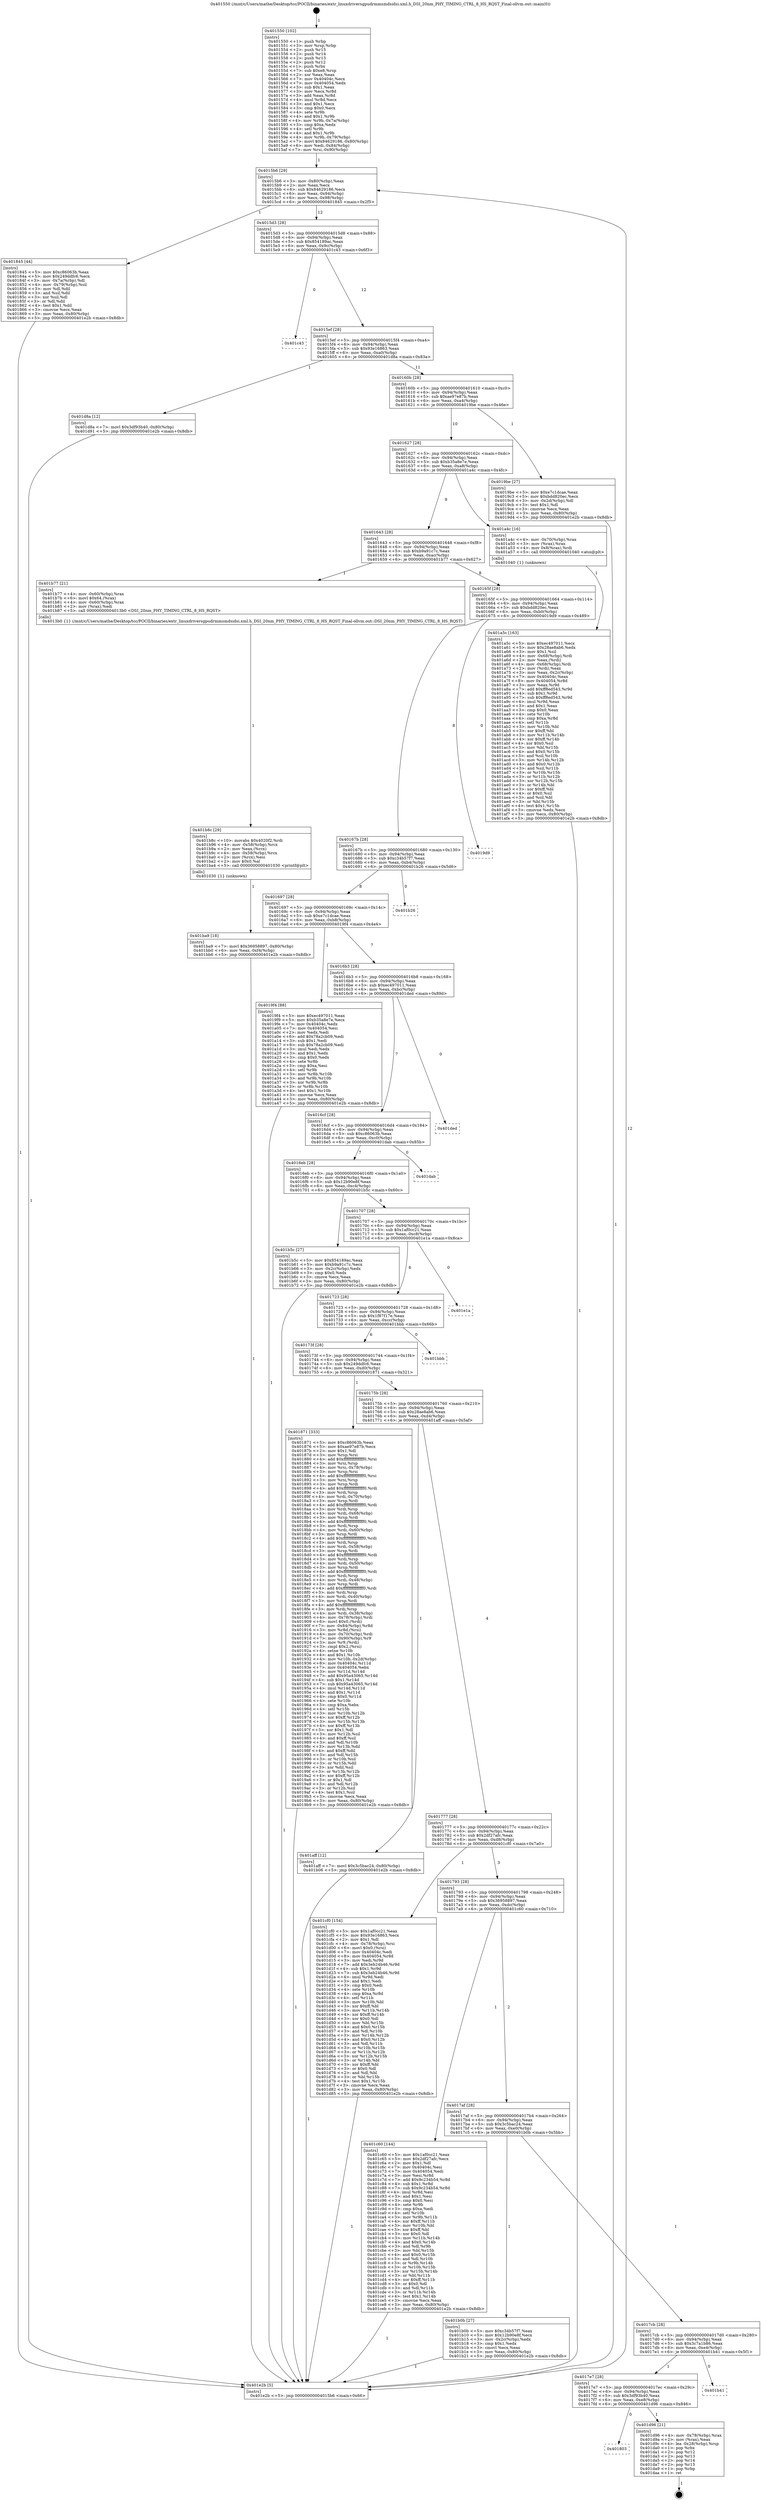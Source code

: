 digraph "0x401550" {
  label = "0x401550 (/mnt/c/Users/mathe/Desktop/tcc/POCII/binaries/extr_linuxdriversgpudrmmsmdsidsi.xml.h_DSI_20nm_PHY_TIMING_CTRL_8_HS_RQST_Final-ollvm.out::main(0))"
  labelloc = "t"
  node[shape=record]

  Entry [label="",width=0.3,height=0.3,shape=circle,fillcolor=black,style=filled]
  "0x4015b6" [label="{
     0x4015b6 [29]\l
     | [instrs]\l
     &nbsp;&nbsp;0x4015b6 \<+3\>: mov -0x80(%rbp),%eax\l
     &nbsp;&nbsp;0x4015b9 \<+2\>: mov %eax,%ecx\l
     &nbsp;&nbsp;0x4015bb \<+6\>: sub $0x84629186,%ecx\l
     &nbsp;&nbsp;0x4015c1 \<+6\>: mov %eax,-0x94(%rbp)\l
     &nbsp;&nbsp;0x4015c7 \<+6\>: mov %ecx,-0x98(%rbp)\l
     &nbsp;&nbsp;0x4015cd \<+6\>: je 0000000000401845 \<main+0x2f5\>\l
  }"]
  "0x401845" [label="{
     0x401845 [44]\l
     | [instrs]\l
     &nbsp;&nbsp;0x401845 \<+5\>: mov $0xc86063b,%eax\l
     &nbsp;&nbsp;0x40184a \<+5\>: mov $0x249ddfc6,%ecx\l
     &nbsp;&nbsp;0x40184f \<+3\>: mov -0x7a(%rbp),%dl\l
     &nbsp;&nbsp;0x401852 \<+4\>: mov -0x79(%rbp),%sil\l
     &nbsp;&nbsp;0x401856 \<+3\>: mov %dl,%dil\l
     &nbsp;&nbsp;0x401859 \<+3\>: and %sil,%dil\l
     &nbsp;&nbsp;0x40185c \<+3\>: xor %sil,%dl\l
     &nbsp;&nbsp;0x40185f \<+3\>: or %dl,%dil\l
     &nbsp;&nbsp;0x401862 \<+4\>: test $0x1,%dil\l
     &nbsp;&nbsp;0x401866 \<+3\>: cmovne %ecx,%eax\l
     &nbsp;&nbsp;0x401869 \<+3\>: mov %eax,-0x80(%rbp)\l
     &nbsp;&nbsp;0x40186c \<+5\>: jmp 0000000000401e2b \<main+0x8db\>\l
  }"]
  "0x4015d3" [label="{
     0x4015d3 [28]\l
     | [instrs]\l
     &nbsp;&nbsp;0x4015d3 \<+5\>: jmp 00000000004015d8 \<main+0x88\>\l
     &nbsp;&nbsp;0x4015d8 \<+6\>: mov -0x94(%rbp),%eax\l
     &nbsp;&nbsp;0x4015de \<+5\>: sub $0x854189ac,%eax\l
     &nbsp;&nbsp;0x4015e3 \<+6\>: mov %eax,-0x9c(%rbp)\l
     &nbsp;&nbsp;0x4015e9 \<+6\>: je 0000000000401c43 \<main+0x6f3\>\l
  }"]
  "0x401e2b" [label="{
     0x401e2b [5]\l
     | [instrs]\l
     &nbsp;&nbsp;0x401e2b \<+5\>: jmp 00000000004015b6 \<main+0x66\>\l
  }"]
  "0x401550" [label="{
     0x401550 [102]\l
     | [instrs]\l
     &nbsp;&nbsp;0x401550 \<+1\>: push %rbp\l
     &nbsp;&nbsp;0x401551 \<+3\>: mov %rsp,%rbp\l
     &nbsp;&nbsp;0x401554 \<+2\>: push %r15\l
     &nbsp;&nbsp;0x401556 \<+2\>: push %r14\l
     &nbsp;&nbsp;0x401558 \<+2\>: push %r13\l
     &nbsp;&nbsp;0x40155a \<+2\>: push %r12\l
     &nbsp;&nbsp;0x40155c \<+1\>: push %rbx\l
     &nbsp;&nbsp;0x40155d \<+7\>: sub $0xe8,%rsp\l
     &nbsp;&nbsp;0x401564 \<+2\>: xor %eax,%eax\l
     &nbsp;&nbsp;0x401566 \<+7\>: mov 0x40404c,%ecx\l
     &nbsp;&nbsp;0x40156d \<+7\>: mov 0x404054,%edx\l
     &nbsp;&nbsp;0x401574 \<+3\>: sub $0x1,%eax\l
     &nbsp;&nbsp;0x401577 \<+3\>: mov %ecx,%r8d\l
     &nbsp;&nbsp;0x40157a \<+3\>: add %eax,%r8d\l
     &nbsp;&nbsp;0x40157d \<+4\>: imul %r8d,%ecx\l
     &nbsp;&nbsp;0x401581 \<+3\>: and $0x1,%ecx\l
     &nbsp;&nbsp;0x401584 \<+3\>: cmp $0x0,%ecx\l
     &nbsp;&nbsp;0x401587 \<+4\>: sete %r9b\l
     &nbsp;&nbsp;0x40158b \<+4\>: and $0x1,%r9b\l
     &nbsp;&nbsp;0x40158f \<+4\>: mov %r9b,-0x7a(%rbp)\l
     &nbsp;&nbsp;0x401593 \<+3\>: cmp $0xa,%edx\l
     &nbsp;&nbsp;0x401596 \<+4\>: setl %r9b\l
     &nbsp;&nbsp;0x40159a \<+4\>: and $0x1,%r9b\l
     &nbsp;&nbsp;0x40159e \<+4\>: mov %r9b,-0x79(%rbp)\l
     &nbsp;&nbsp;0x4015a2 \<+7\>: movl $0x84629186,-0x80(%rbp)\l
     &nbsp;&nbsp;0x4015a9 \<+6\>: mov %edi,-0x84(%rbp)\l
     &nbsp;&nbsp;0x4015af \<+7\>: mov %rsi,-0x90(%rbp)\l
  }"]
  Exit [label="",width=0.3,height=0.3,shape=circle,fillcolor=black,style=filled,peripheries=2]
  "0x401c43" [label="{
     0x401c43\l
  }", style=dashed]
  "0x4015ef" [label="{
     0x4015ef [28]\l
     | [instrs]\l
     &nbsp;&nbsp;0x4015ef \<+5\>: jmp 00000000004015f4 \<main+0xa4\>\l
     &nbsp;&nbsp;0x4015f4 \<+6\>: mov -0x94(%rbp),%eax\l
     &nbsp;&nbsp;0x4015fa \<+5\>: sub $0x93e16863,%eax\l
     &nbsp;&nbsp;0x4015ff \<+6\>: mov %eax,-0xa0(%rbp)\l
     &nbsp;&nbsp;0x401605 \<+6\>: je 0000000000401d8a \<main+0x83a\>\l
  }"]
  "0x401803" [label="{
     0x401803\l
  }", style=dashed]
  "0x401d8a" [label="{
     0x401d8a [12]\l
     | [instrs]\l
     &nbsp;&nbsp;0x401d8a \<+7\>: movl $0x3df93b40,-0x80(%rbp)\l
     &nbsp;&nbsp;0x401d91 \<+5\>: jmp 0000000000401e2b \<main+0x8db\>\l
  }"]
  "0x40160b" [label="{
     0x40160b [28]\l
     | [instrs]\l
     &nbsp;&nbsp;0x40160b \<+5\>: jmp 0000000000401610 \<main+0xc0\>\l
     &nbsp;&nbsp;0x401610 \<+6\>: mov -0x94(%rbp),%eax\l
     &nbsp;&nbsp;0x401616 \<+5\>: sub $0xae97e87b,%eax\l
     &nbsp;&nbsp;0x40161b \<+6\>: mov %eax,-0xa4(%rbp)\l
     &nbsp;&nbsp;0x401621 \<+6\>: je 00000000004019be \<main+0x46e\>\l
  }"]
  "0x401d96" [label="{
     0x401d96 [21]\l
     | [instrs]\l
     &nbsp;&nbsp;0x401d96 \<+4\>: mov -0x78(%rbp),%rax\l
     &nbsp;&nbsp;0x401d9a \<+2\>: mov (%rax),%eax\l
     &nbsp;&nbsp;0x401d9c \<+4\>: lea -0x28(%rbp),%rsp\l
     &nbsp;&nbsp;0x401da0 \<+1\>: pop %rbx\l
     &nbsp;&nbsp;0x401da1 \<+2\>: pop %r12\l
     &nbsp;&nbsp;0x401da3 \<+2\>: pop %r13\l
     &nbsp;&nbsp;0x401da5 \<+2\>: pop %r14\l
     &nbsp;&nbsp;0x401da7 \<+2\>: pop %r15\l
     &nbsp;&nbsp;0x401da9 \<+1\>: pop %rbp\l
     &nbsp;&nbsp;0x401daa \<+1\>: ret\l
  }"]
  "0x4019be" [label="{
     0x4019be [27]\l
     | [instrs]\l
     &nbsp;&nbsp;0x4019be \<+5\>: mov $0xe7c1dcae,%eax\l
     &nbsp;&nbsp;0x4019c3 \<+5\>: mov $0xbdd820ec,%ecx\l
     &nbsp;&nbsp;0x4019c8 \<+3\>: mov -0x2d(%rbp),%dl\l
     &nbsp;&nbsp;0x4019cb \<+3\>: test $0x1,%dl\l
     &nbsp;&nbsp;0x4019ce \<+3\>: cmovne %ecx,%eax\l
     &nbsp;&nbsp;0x4019d1 \<+3\>: mov %eax,-0x80(%rbp)\l
     &nbsp;&nbsp;0x4019d4 \<+5\>: jmp 0000000000401e2b \<main+0x8db\>\l
  }"]
  "0x401627" [label="{
     0x401627 [28]\l
     | [instrs]\l
     &nbsp;&nbsp;0x401627 \<+5\>: jmp 000000000040162c \<main+0xdc\>\l
     &nbsp;&nbsp;0x40162c \<+6\>: mov -0x94(%rbp),%eax\l
     &nbsp;&nbsp;0x401632 \<+5\>: sub $0xb35a8e7e,%eax\l
     &nbsp;&nbsp;0x401637 \<+6\>: mov %eax,-0xa8(%rbp)\l
     &nbsp;&nbsp;0x40163d \<+6\>: je 0000000000401a4c \<main+0x4fc\>\l
  }"]
  "0x4017e7" [label="{
     0x4017e7 [28]\l
     | [instrs]\l
     &nbsp;&nbsp;0x4017e7 \<+5\>: jmp 00000000004017ec \<main+0x29c\>\l
     &nbsp;&nbsp;0x4017ec \<+6\>: mov -0x94(%rbp),%eax\l
     &nbsp;&nbsp;0x4017f2 \<+5\>: sub $0x3df93b40,%eax\l
     &nbsp;&nbsp;0x4017f7 \<+6\>: mov %eax,-0xe8(%rbp)\l
     &nbsp;&nbsp;0x4017fd \<+6\>: je 0000000000401d96 \<main+0x846\>\l
  }"]
  "0x401a4c" [label="{
     0x401a4c [16]\l
     | [instrs]\l
     &nbsp;&nbsp;0x401a4c \<+4\>: mov -0x70(%rbp),%rax\l
     &nbsp;&nbsp;0x401a50 \<+3\>: mov (%rax),%rax\l
     &nbsp;&nbsp;0x401a53 \<+4\>: mov 0x8(%rax),%rdi\l
     &nbsp;&nbsp;0x401a57 \<+5\>: call 0000000000401040 \<atoi@plt\>\l
     | [calls]\l
     &nbsp;&nbsp;0x401040 \{1\} (unknown)\l
  }"]
  "0x401643" [label="{
     0x401643 [28]\l
     | [instrs]\l
     &nbsp;&nbsp;0x401643 \<+5\>: jmp 0000000000401648 \<main+0xf8\>\l
     &nbsp;&nbsp;0x401648 \<+6\>: mov -0x94(%rbp),%eax\l
     &nbsp;&nbsp;0x40164e \<+5\>: sub $0xb9a91c7c,%eax\l
     &nbsp;&nbsp;0x401653 \<+6\>: mov %eax,-0xac(%rbp)\l
     &nbsp;&nbsp;0x401659 \<+6\>: je 0000000000401b77 \<main+0x627\>\l
  }"]
  "0x401b41" [label="{
     0x401b41\l
  }", style=dashed]
  "0x401b77" [label="{
     0x401b77 [21]\l
     | [instrs]\l
     &nbsp;&nbsp;0x401b77 \<+4\>: mov -0x60(%rbp),%rax\l
     &nbsp;&nbsp;0x401b7b \<+6\>: movl $0x64,(%rax)\l
     &nbsp;&nbsp;0x401b81 \<+4\>: mov -0x60(%rbp),%rax\l
     &nbsp;&nbsp;0x401b85 \<+2\>: mov (%rax),%edi\l
     &nbsp;&nbsp;0x401b87 \<+5\>: call 00000000004013b0 \<DSI_20nm_PHY_TIMING_CTRL_8_HS_RQST\>\l
     | [calls]\l
     &nbsp;&nbsp;0x4013b0 \{1\} (/mnt/c/Users/mathe/Desktop/tcc/POCII/binaries/extr_linuxdriversgpudrmmsmdsidsi.xml.h_DSI_20nm_PHY_TIMING_CTRL_8_HS_RQST_Final-ollvm.out::DSI_20nm_PHY_TIMING_CTRL_8_HS_RQST)\l
  }"]
  "0x40165f" [label="{
     0x40165f [28]\l
     | [instrs]\l
     &nbsp;&nbsp;0x40165f \<+5\>: jmp 0000000000401664 \<main+0x114\>\l
     &nbsp;&nbsp;0x401664 \<+6\>: mov -0x94(%rbp),%eax\l
     &nbsp;&nbsp;0x40166a \<+5\>: sub $0xbdd820ec,%eax\l
     &nbsp;&nbsp;0x40166f \<+6\>: mov %eax,-0xb0(%rbp)\l
     &nbsp;&nbsp;0x401675 \<+6\>: je 00000000004019d9 \<main+0x489\>\l
  }"]
  "0x401ba9" [label="{
     0x401ba9 [18]\l
     | [instrs]\l
     &nbsp;&nbsp;0x401ba9 \<+7\>: movl $0x36958897,-0x80(%rbp)\l
     &nbsp;&nbsp;0x401bb0 \<+6\>: mov %eax,-0xf4(%rbp)\l
     &nbsp;&nbsp;0x401bb6 \<+5\>: jmp 0000000000401e2b \<main+0x8db\>\l
  }"]
  "0x4019d9" [label="{
     0x4019d9\l
  }", style=dashed]
  "0x40167b" [label="{
     0x40167b [28]\l
     | [instrs]\l
     &nbsp;&nbsp;0x40167b \<+5\>: jmp 0000000000401680 \<main+0x130\>\l
     &nbsp;&nbsp;0x401680 \<+6\>: mov -0x94(%rbp),%eax\l
     &nbsp;&nbsp;0x401686 \<+5\>: sub $0xc34b57f7,%eax\l
     &nbsp;&nbsp;0x40168b \<+6\>: mov %eax,-0xb4(%rbp)\l
     &nbsp;&nbsp;0x401691 \<+6\>: je 0000000000401b26 \<main+0x5d6\>\l
  }"]
  "0x401b8c" [label="{
     0x401b8c [29]\l
     | [instrs]\l
     &nbsp;&nbsp;0x401b8c \<+10\>: movabs $0x4020f2,%rdi\l
     &nbsp;&nbsp;0x401b96 \<+4\>: mov -0x58(%rbp),%rcx\l
     &nbsp;&nbsp;0x401b9a \<+2\>: mov %eax,(%rcx)\l
     &nbsp;&nbsp;0x401b9c \<+4\>: mov -0x58(%rbp),%rcx\l
     &nbsp;&nbsp;0x401ba0 \<+2\>: mov (%rcx),%esi\l
     &nbsp;&nbsp;0x401ba2 \<+2\>: mov $0x0,%al\l
     &nbsp;&nbsp;0x401ba4 \<+5\>: call 0000000000401030 \<printf@plt\>\l
     | [calls]\l
     &nbsp;&nbsp;0x401030 \{1\} (unknown)\l
  }"]
  "0x401b26" [label="{
     0x401b26\l
  }", style=dashed]
  "0x401697" [label="{
     0x401697 [28]\l
     | [instrs]\l
     &nbsp;&nbsp;0x401697 \<+5\>: jmp 000000000040169c \<main+0x14c\>\l
     &nbsp;&nbsp;0x40169c \<+6\>: mov -0x94(%rbp),%eax\l
     &nbsp;&nbsp;0x4016a2 \<+5\>: sub $0xe7c1dcae,%eax\l
     &nbsp;&nbsp;0x4016a7 \<+6\>: mov %eax,-0xb8(%rbp)\l
     &nbsp;&nbsp;0x4016ad \<+6\>: je 00000000004019f4 \<main+0x4a4\>\l
  }"]
  "0x4017cb" [label="{
     0x4017cb [28]\l
     | [instrs]\l
     &nbsp;&nbsp;0x4017cb \<+5\>: jmp 00000000004017d0 \<main+0x280\>\l
     &nbsp;&nbsp;0x4017d0 \<+6\>: mov -0x94(%rbp),%eax\l
     &nbsp;&nbsp;0x4017d6 \<+5\>: sub $0x3c7a1b86,%eax\l
     &nbsp;&nbsp;0x4017db \<+6\>: mov %eax,-0xe4(%rbp)\l
     &nbsp;&nbsp;0x4017e1 \<+6\>: je 0000000000401b41 \<main+0x5f1\>\l
  }"]
  "0x4019f4" [label="{
     0x4019f4 [88]\l
     | [instrs]\l
     &nbsp;&nbsp;0x4019f4 \<+5\>: mov $0xec497011,%eax\l
     &nbsp;&nbsp;0x4019f9 \<+5\>: mov $0xb35a8e7e,%ecx\l
     &nbsp;&nbsp;0x4019fe \<+7\>: mov 0x40404c,%edx\l
     &nbsp;&nbsp;0x401a05 \<+7\>: mov 0x404054,%esi\l
     &nbsp;&nbsp;0x401a0c \<+2\>: mov %edx,%edi\l
     &nbsp;&nbsp;0x401a0e \<+6\>: add $0x78a2cb09,%edi\l
     &nbsp;&nbsp;0x401a14 \<+3\>: sub $0x1,%edi\l
     &nbsp;&nbsp;0x401a17 \<+6\>: sub $0x78a2cb09,%edi\l
     &nbsp;&nbsp;0x401a1d \<+3\>: imul %edi,%edx\l
     &nbsp;&nbsp;0x401a20 \<+3\>: and $0x1,%edx\l
     &nbsp;&nbsp;0x401a23 \<+3\>: cmp $0x0,%edx\l
     &nbsp;&nbsp;0x401a26 \<+4\>: sete %r8b\l
     &nbsp;&nbsp;0x401a2a \<+3\>: cmp $0xa,%esi\l
     &nbsp;&nbsp;0x401a2d \<+4\>: setl %r9b\l
     &nbsp;&nbsp;0x401a31 \<+3\>: mov %r8b,%r10b\l
     &nbsp;&nbsp;0x401a34 \<+3\>: and %r9b,%r10b\l
     &nbsp;&nbsp;0x401a37 \<+3\>: xor %r9b,%r8b\l
     &nbsp;&nbsp;0x401a3a \<+3\>: or %r8b,%r10b\l
     &nbsp;&nbsp;0x401a3d \<+4\>: test $0x1,%r10b\l
     &nbsp;&nbsp;0x401a41 \<+3\>: cmovne %ecx,%eax\l
     &nbsp;&nbsp;0x401a44 \<+3\>: mov %eax,-0x80(%rbp)\l
     &nbsp;&nbsp;0x401a47 \<+5\>: jmp 0000000000401e2b \<main+0x8db\>\l
  }"]
  "0x4016b3" [label="{
     0x4016b3 [28]\l
     | [instrs]\l
     &nbsp;&nbsp;0x4016b3 \<+5\>: jmp 00000000004016b8 \<main+0x168\>\l
     &nbsp;&nbsp;0x4016b8 \<+6\>: mov -0x94(%rbp),%eax\l
     &nbsp;&nbsp;0x4016be \<+5\>: sub $0xec497011,%eax\l
     &nbsp;&nbsp;0x4016c3 \<+6\>: mov %eax,-0xbc(%rbp)\l
     &nbsp;&nbsp;0x4016c9 \<+6\>: je 0000000000401ded \<main+0x89d\>\l
  }"]
  "0x401b0b" [label="{
     0x401b0b [27]\l
     | [instrs]\l
     &nbsp;&nbsp;0x401b0b \<+5\>: mov $0xc34b57f7,%eax\l
     &nbsp;&nbsp;0x401b10 \<+5\>: mov $0x12b90e8f,%ecx\l
     &nbsp;&nbsp;0x401b15 \<+3\>: mov -0x2c(%rbp),%edx\l
     &nbsp;&nbsp;0x401b18 \<+3\>: cmp $0x1,%edx\l
     &nbsp;&nbsp;0x401b1b \<+3\>: cmovl %ecx,%eax\l
     &nbsp;&nbsp;0x401b1e \<+3\>: mov %eax,-0x80(%rbp)\l
     &nbsp;&nbsp;0x401b21 \<+5\>: jmp 0000000000401e2b \<main+0x8db\>\l
  }"]
  "0x401ded" [label="{
     0x401ded\l
  }", style=dashed]
  "0x4016cf" [label="{
     0x4016cf [28]\l
     | [instrs]\l
     &nbsp;&nbsp;0x4016cf \<+5\>: jmp 00000000004016d4 \<main+0x184\>\l
     &nbsp;&nbsp;0x4016d4 \<+6\>: mov -0x94(%rbp),%eax\l
     &nbsp;&nbsp;0x4016da \<+5\>: sub $0xc86063b,%eax\l
     &nbsp;&nbsp;0x4016df \<+6\>: mov %eax,-0xc0(%rbp)\l
     &nbsp;&nbsp;0x4016e5 \<+6\>: je 0000000000401dab \<main+0x85b\>\l
  }"]
  "0x4017af" [label="{
     0x4017af [28]\l
     | [instrs]\l
     &nbsp;&nbsp;0x4017af \<+5\>: jmp 00000000004017b4 \<main+0x264\>\l
     &nbsp;&nbsp;0x4017b4 \<+6\>: mov -0x94(%rbp),%eax\l
     &nbsp;&nbsp;0x4017ba \<+5\>: sub $0x3c5bac24,%eax\l
     &nbsp;&nbsp;0x4017bf \<+6\>: mov %eax,-0xe0(%rbp)\l
     &nbsp;&nbsp;0x4017c5 \<+6\>: je 0000000000401b0b \<main+0x5bb\>\l
  }"]
  "0x401dab" [label="{
     0x401dab\l
  }", style=dashed]
  "0x4016eb" [label="{
     0x4016eb [28]\l
     | [instrs]\l
     &nbsp;&nbsp;0x4016eb \<+5\>: jmp 00000000004016f0 \<main+0x1a0\>\l
     &nbsp;&nbsp;0x4016f0 \<+6\>: mov -0x94(%rbp),%eax\l
     &nbsp;&nbsp;0x4016f6 \<+5\>: sub $0x12b90e8f,%eax\l
     &nbsp;&nbsp;0x4016fb \<+6\>: mov %eax,-0xc4(%rbp)\l
     &nbsp;&nbsp;0x401701 \<+6\>: je 0000000000401b5c \<main+0x60c\>\l
  }"]
  "0x401c60" [label="{
     0x401c60 [144]\l
     | [instrs]\l
     &nbsp;&nbsp;0x401c60 \<+5\>: mov $0x1af0cc21,%eax\l
     &nbsp;&nbsp;0x401c65 \<+5\>: mov $0x2df27afc,%ecx\l
     &nbsp;&nbsp;0x401c6a \<+2\>: mov $0x1,%dl\l
     &nbsp;&nbsp;0x401c6c \<+7\>: mov 0x40404c,%esi\l
     &nbsp;&nbsp;0x401c73 \<+7\>: mov 0x404054,%edi\l
     &nbsp;&nbsp;0x401c7a \<+3\>: mov %esi,%r8d\l
     &nbsp;&nbsp;0x401c7d \<+7\>: add $0x9c234b54,%r8d\l
     &nbsp;&nbsp;0x401c84 \<+4\>: sub $0x1,%r8d\l
     &nbsp;&nbsp;0x401c88 \<+7\>: sub $0x9c234b54,%r8d\l
     &nbsp;&nbsp;0x401c8f \<+4\>: imul %r8d,%esi\l
     &nbsp;&nbsp;0x401c93 \<+3\>: and $0x1,%esi\l
     &nbsp;&nbsp;0x401c96 \<+3\>: cmp $0x0,%esi\l
     &nbsp;&nbsp;0x401c99 \<+4\>: sete %r9b\l
     &nbsp;&nbsp;0x401c9d \<+3\>: cmp $0xa,%edi\l
     &nbsp;&nbsp;0x401ca0 \<+4\>: setl %r10b\l
     &nbsp;&nbsp;0x401ca4 \<+3\>: mov %r9b,%r11b\l
     &nbsp;&nbsp;0x401ca7 \<+4\>: xor $0xff,%r11b\l
     &nbsp;&nbsp;0x401cab \<+3\>: mov %r10b,%bl\l
     &nbsp;&nbsp;0x401cae \<+3\>: xor $0xff,%bl\l
     &nbsp;&nbsp;0x401cb1 \<+3\>: xor $0x0,%dl\l
     &nbsp;&nbsp;0x401cb4 \<+3\>: mov %r11b,%r14b\l
     &nbsp;&nbsp;0x401cb7 \<+4\>: and $0x0,%r14b\l
     &nbsp;&nbsp;0x401cbb \<+3\>: and %dl,%r9b\l
     &nbsp;&nbsp;0x401cbe \<+3\>: mov %bl,%r15b\l
     &nbsp;&nbsp;0x401cc1 \<+4\>: and $0x0,%r15b\l
     &nbsp;&nbsp;0x401cc5 \<+3\>: and %dl,%r10b\l
     &nbsp;&nbsp;0x401cc8 \<+3\>: or %r9b,%r14b\l
     &nbsp;&nbsp;0x401ccb \<+3\>: or %r10b,%r15b\l
     &nbsp;&nbsp;0x401cce \<+3\>: xor %r15b,%r14b\l
     &nbsp;&nbsp;0x401cd1 \<+3\>: or %bl,%r11b\l
     &nbsp;&nbsp;0x401cd4 \<+4\>: xor $0xff,%r11b\l
     &nbsp;&nbsp;0x401cd8 \<+3\>: or $0x0,%dl\l
     &nbsp;&nbsp;0x401cdb \<+3\>: and %dl,%r11b\l
     &nbsp;&nbsp;0x401cde \<+3\>: or %r11b,%r14b\l
     &nbsp;&nbsp;0x401ce1 \<+4\>: test $0x1,%r14b\l
     &nbsp;&nbsp;0x401ce5 \<+3\>: cmovne %ecx,%eax\l
     &nbsp;&nbsp;0x401ce8 \<+3\>: mov %eax,-0x80(%rbp)\l
     &nbsp;&nbsp;0x401ceb \<+5\>: jmp 0000000000401e2b \<main+0x8db\>\l
  }"]
  "0x401b5c" [label="{
     0x401b5c [27]\l
     | [instrs]\l
     &nbsp;&nbsp;0x401b5c \<+5\>: mov $0x854189ac,%eax\l
     &nbsp;&nbsp;0x401b61 \<+5\>: mov $0xb9a91c7c,%ecx\l
     &nbsp;&nbsp;0x401b66 \<+3\>: mov -0x2c(%rbp),%edx\l
     &nbsp;&nbsp;0x401b69 \<+3\>: cmp $0x0,%edx\l
     &nbsp;&nbsp;0x401b6c \<+3\>: cmove %ecx,%eax\l
     &nbsp;&nbsp;0x401b6f \<+3\>: mov %eax,-0x80(%rbp)\l
     &nbsp;&nbsp;0x401b72 \<+5\>: jmp 0000000000401e2b \<main+0x8db\>\l
  }"]
  "0x401707" [label="{
     0x401707 [28]\l
     | [instrs]\l
     &nbsp;&nbsp;0x401707 \<+5\>: jmp 000000000040170c \<main+0x1bc\>\l
     &nbsp;&nbsp;0x40170c \<+6\>: mov -0x94(%rbp),%eax\l
     &nbsp;&nbsp;0x401712 \<+5\>: sub $0x1af0cc21,%eax\l
     &nbsp;&nbsp;0x401717 \<+6\>: mov %eax,-0xc8(%rbp)\l
     &nbsp;&nbsp;0x40171d \<+6\>: je 0000000000401e1a \<main+0x8ca\>\l
  }"]
  "0x401793" [label="{
     0x401793 [28]\l
     | [instrs]\l
     &nbsp;&nbsp;0x401793 \<+5\>: jmp 0000000000401798 \<main+0x248\>\l
     &nbsp;&nbsp;0x401798 \<+6\>: mov -0x94(%rbp),%eax\l
     &nbsp;&nbsp;0x40179e \<+5\>: sub $0x36958897,%eax\l
     &nbsp;&nbsp;0x4017a3 \<+6\>: mov %eax,-0xdc(%rbp)\l
     &nbsp;&nbsp;0x4017a9 \<+6\>: je 0000000000401c60 \<main+0x710\>\l
  }"]
  "0x401e1a" [label="{
     0x401e1a\l
  }", style=dashed]
  "0x401723" [label="{
     0x401723 [28]\l
     | [instrs]\l
     &nbsp;&nbsp;0x401723 \<+5\>: jmp 0000000000401728 \<main+0x1d8\>\l
     &nbsp;&nbsp;0x401728 \<+6\>: mov -0x94(%rbp),%eax\l
     &nbsp;&nbsp;0x40172e \<+5\>: sub $0x1f87f17e,%eax\l
     &nbsp;&nbsp;0x401733 \<+6\>: mov %eax,-0xcc(%rbp)\l
     &nbsp;&nbsp;0x401739 \<+6\>: je 0000000000401bbb \<main+0x66b\>\l
  }"]
  "0x401cf0" [label="{
     0x401cf0 [154]\l
     | [instrs]\l
     &nbsp;&nbsp;0x401cf0 \<+5\>: mov $0x1af0cc21,%eax\l
     &nbsp;&nbsp;0x401cf5 \<+5\>: mov $0x93e16863,%ecx\l
     &nbsp;&nbsp;0x401cfa \<+2\>: mov $0x1,%dl\l
     &nbsp;&nbsp;0x401cfc \<+4\>: mov -0x78(%rbp),%rsi\l
     &nbsp;&nbsp;0x401d00 \<+6\>: movl $0x0,(%rsi)\l
     &nbsp;&nbsp;0x401d06 \<+7\>: mov 0x40404c,%edi\l
     &nbsp;&nbsp;0x401d0d \<+8\>: mov 0x404054,%r8d\l
     &nbsp;&nbsp;0x401d15 \<+3\>: mov %edi,%r9d\l
     &nbsp;&nbsp;0x401d18 \<+7\>: add $0x3eb24b46,%r9d\l
     &nbsp;&nbsp;0x401d1f \<+4\>: sub $0x1,%r9d\l
     &nbsp;&nbsp;0x401d23 \<+7\>: sub $0x3eb24b46,%r9d\l
     &nbsp;&nbsp;0x401d2a \<+4\>: imul %r9d,%edi\l
     &nbsp;&nbsp;0x401d2e \<+3\>: and $0x1,%edi\l
     &nbsp;&nbsp;0x401d31 \<+3\>: cmp $0x0,%edi\l
     &nbsp;&nbsp;0x401d34 \<+4\>: sete %r10b\l
     &nbsp;&nbsp;0x401d38 \<+4\>: cmp $0xa,%r8d\l
     &nbsp;&nbsp;0x401d3c \<+4\>: setl %r11b\l
     &nbsp;&nbsp;0x401d40 \<+3\>: mov %r10b,%bl\l
     &nbsp;&nbsp;0x401d43 \<+3\>: xor $0xff,%bl\l
     &nbsp;&nbsp;0x401d46 \<+3\>: mov %r11b,%r14b\l
     &nbsp;&nbsp;0x401d49 \<+4\>: xor $0xff,%r14b\l
     &nbsp;&nbsp;0x401d4d \<+3\>: xor $0x0,%dl\l
     &nbsp;&nbsp;0x401d50 \<+3\>: mov %bl,%r15b\l
     &nbsp;&nbsp;0x401d53 \<+4\>: and $0x0,%r15b\l
     &nbsp;&nbsp;0x401d57 \<+3\>: and %dl,%r10b\l
     &nbsp;&nbsp;0x401d5a \<+3\>: mov %r14b,%r12b\l
     &nbsp;&nbsp;0x401d5d \<+4\>: and $0x0,%r12b\l
     &nbsp;&nbsp;0x401d61 \<+3\>: and %dl,%r11b\l
     &nbsp;&nbsp;0x401d64 \<+3\>: or %r10b,%r15b\l
     &nbsp;&nbsp;0x401d67 \<+3\>: or %r11b,%r12b\l
     &nbsp;&nbsp;0x401d6a \<+3\>: xor %r12b,%r15b\l
     &nbsp;&nbsp;0x401d6d \<+3\>: or %r14b,%bl\l
     &nbsp;&nbsp;0x401d70 \<+3\>: xor $0xff,%bl\l
     &nbsp;&nbsp;0x401d73 \<+3\>: or $0x0,%dl\l
     &nbsp;&nbsp;0x401d76 \<+2\>: and %dl,%bl\l
     &nbsp;&nbsp;0x401d78 \<+3\>: or %bl,%r15b\l
     &nbsp;&nbsp;0x401d7b \<+4\>: test $0x1,%r15b\l
     &nbsp;&nbsp;0x401d7f \<+3\>: cmovne %ecx,%eax\l
     &nbsp;&nbsp;0x401d82 \<+3\>: mov %eax,-0x80(%rbp)\l
     &nbsp;&nbsp;0x401d85 \<+5\>: jmp 0000000000401e2b \<main+0x8db\>\l
  }"]
  "0x401bbb" [label="{
     0x401bbb\l
  }", style=dashed]
  "0x40173f" [label="{
     0x40173f [28]\l
     | [instrs]\l
     &nbsp;&nbsp;0x40173f \<+5\>: jmp 0000000000401744 \<main+0x1f4\>\l
     &nbsp;&nbsp;0x401744 \<+6\>: mov -0x94(%rbp),%eax\l
     &nbsp;&nbsp;0x40174a \<+5\>: sub $0x249ddfc6,%eax\l
     &nbsp;&nbsp;0x40174f \<+6\>: mov %eax,-0xd0(%rbp)\l
     &nbsp;&nbsp;0x401755 \<+6\>: je 0000000000401871 \<main+0x321\>\l
  }"]
  "0x401777" [label="{
     0x401777 [28]\l
     | [instrs]\l
     &nbsp;&nbsp;0x401777 \<+5\>: jmp 000000000040177c \<main+0x22c\>\l
     &nbsp;&nbsp;0x40177c \<+6\>: mov -0x94(%rbp),%eax\l
     &nbsp;&nbsp;0x401782 \<+5\>: sub $0x2df27afc,%eax\l
     &nbsp;&nbsp;0x401787 \<+6\>: mov %eax,-0xd8(%rbp)\l
     &nbsp;&nbsp;0x40178d \<+6\>: je 0000000000401cf0 \<main+0x7a0\>\l
  }"]
  "0x401871" [label="{
     0x401871 [333]\l
     | [instrs]\l
     &nbsp;&nbsp;0x401871 \<+5\>: mov $0xc86063b,%eax\l
     &nbsp;&nbsp;0x401876 \<+5\>: mov $0xae97e87b,%ecx\l
     &nbsp;&nbsp;0x40187b \<+2\>: mov $0x1,%dl\l
     &nbsp;&nbsp;0x40187d \<+3\>: mov %rsp,%rsi\l
     &nbsp;&nbsp;0x401880 \<+4\>: add $0xfffffffffffffff0,%rsi\l
     &nbsp;&nbsp;0x401884 \<+3\>: mov %rsi,%rsp\l
     &nbsp;&nbsp;0x401887 \<+4\>: mov %rsi,-0x78(%rbp)\l
     &nbsp;&nbsp;0x40188b \<+3\>: mov %rsp,%rsi\l
     &nbsp;&nbsp;0x40188e \<+4\>: add $0xfffffffffffffff0,%rsi\l
     &nbsp;&nbsp;0x401892 \<+3\>: mov %rsi,%rsp\l
     &nbsp;&nbsp;0x401895 \<+3\>: mov %rsp,%rdi\l
     &nbsp;&nbsp;0x401898 \<+4\>: add $0xfffffffffffffff0,%rdi\l
     &nbsp;&nbsp;0x40189c \<+3\>: mov %rdi,%rsp\l
     &nbsp;&nbsp;0x40189f \<+4\>: mov %rdi,-0x70(%rbp)\l
     &nbsp;&nbsp;0x4018a3 \<+3\>: mov %rsp,%rdi\l
     &nbsp;&nbsp;0x4018a6 \<+4\>: add $0xfffffffffffffff0,%rdi\l
     &nbsp;&nbsp;0x4018aa \<+3\>: mov %rdi,%rsp\l
     &nbsp;&nbsp;0x4018ad \<+4\>: mov %rdi,-0x68(%rbp)\l
     &nbsp;&nbsp;0x4018b1 \<+3\>: mov %rsp,%rdi\l
     &nbsp;&nbsp;0x4018b4 \<+4\>: add $0xfffffffffffffff0,%rdi\l
     &nbsp;&nbsp;0x4018b8 \<+3\>: mov %rdi,%rsp\l
     &nbsp;&nbsp;0x4018bb \<+4\>: mov %rdi,-0x60(%rbp)\l
     &nbsp;&nbsp;0x4018bf \<+3\>: mov %rsp,%rdi\l
     &nbsp;&nbsp;0x4018c2 \<+4\>: add $0xfffffffffffffff0,%rdi\l
     &nbsp;&nbsp;0x4018c6 \<+3\>: mov %rdi,%rsp\l
     &nbsp;&nbsp;0x4018c9 \<+4\>: mov %rdi,-0x58(%rbp)\l
     &nbsp;&nbsp;0x4018cd \<+3\>: mov %rsp,%rdi\l
     &nbsp;&nbsp;0x4018d0 \<+4\>: add $0xfffffffffffffff0,%rdi\l
     &nbsp;&nbsp;0x4018d4 \<+3\>: mov %rdi,%rsp\l
     &nbsp;&nbsp;0x4018d7 \<+4\>: mov %rdi,-0x50(%rbp)\l
     &nbsp;&nbsp;0x4018db \<+3\>: mov %rsp,%rdi\l
     &nbsp;&nbsp;0x4018de \<+4\>: add $0xfffffffffffffff0,%rdi\l
     &nbsp;&nbsp;0x4018e2 \<+3\>: mov %rdi,%rsp\l
     &nbsp;&nbsp;0x4018e5 \<+4\>: mov %rdi,-0x48(%rbp)\l
     &nbsp;&nbsp;0x4018e9 \<+3\>: mov %rsp,%rdi\l
     &nbsp;&nbsp;0x4018ec \<+4\>: add $0xfffffffffffffff0,%rdi\l
     &nbsp;&nbsp;0x4018f0 \<+3\>: mov %rdi,%rsp\l
     &nbsp;&nbsp;0x4018f3 \<+4\>: mov %rdi,-0x40(%rbp)\l
     &nbsp;&nbsp;0x4018f7 \<+3\>: mov %rsp,%rdi\l
     &nbsp;&nbsp;0x4018fa \<+4\>: add $0xfffffffffffffff0,%rdi\l
     &nbsp;&nbsp;0x4018fe \<+3\>: mov %rdi,%rsp\l
     &nbsp;&nbsp;0x401901 \<+4\>: mov %rdi,-0x38(%rbp)\l
     &nbsp;&nbsp;0x401905 \<+4\>: mov -0x78(%rbp),%rdi\l
     &nbsp;&nbsp;0x401909 \<+6\>: movl $0x0,(%rdi)\l
     &nbsp;&nbsp;0x40190f \<+7\>: mov -0x84(%rbp),%r8d\l
     &nbsp;&nbsp;0x401916 \<+3\>: mov %r8d,(%rsi)\l
     &nbsp;&nbsp;0x401919 \<+4\>: mov -0x70(%rbp),%rdi\l
     &nbsp;&nbsp;0x40191d \<+7\>: mov -0x90(%rbp),%r9\l
     &nbsp;&nbsp;0x401924 \<+3\>: mov %r9,(%rdi)\l
     &nbsp;&nbsp;0x401927 \<+3\>: cmpl $0x2,(%rsi)\l
     &nbsp;&nbsp;0x40192a \<+4\>: setne %r10b\l
     &nbsp;&nbsp;0x40192e \<+4\>: and $0x1,%r10b\l
     &nbsp;&nbsp;0x401932 \<+4\>: mov %r10b,-0x2d(%rbp)\l
     &nbsp;&nbsp;0x401936 \<+8\>: mov 0x40404c,%r11d\l
     &nbsp;&nbsp;0x40193e \<+7\>: mov 0x404054,%ebx\l
     &nbsp;&nbsp;0x401945 \<+3\>: mov %r11d,%r14d\l
     &nbsp;&nbsp;0x401948 \<+7\>: add $0x95a43065,%r14d\l
     &nbsp;&nbsp;0x40194f \<+4\>: sub $0x1,%r14d\l
     &nbsp;&nbsp;0x401953 \<+7\>: sub $0x95a43065,%r14d\l
     &nbsp;&nbsp;0x40195a \<+4\>: imul %r14d,%r11d\l
     &nbsp;&nbsp;0x40195e \<+4\>: and $0x1,%r11d\l
     &nbsp;&nbsp;0x401962 \<+4\>: cmp $0x0,%r11d\l
     &nbsp;&nbsp;0x401966 \<+4\>: sete %r10b\l
     &nbsp;&nbsp;0x40196a \<+3\>: cmp $0xa,%ebx\l
     &nbsp;&nbsp;0x40196d \<+4\>: setl %r15b\l
     &nbsp;&nbsp;0x401971 \<+3\>: mov %r10b,%r12b\l
     &nbsp;&nbsp;0x401974 \<+4\>: xor $0xff,%r12b\l
     &nbsp;&nbsp;0x401978 \<+3\>: mov %r15b,%r13b\l
     &nbsp;&nbsp;0x40197b \<+4\>: xor $0xff,%r13b\l
     &nbsp;&nbsp;0x40197f \<+3\>: xor $0x1,%dl\l
     &nbsp;&nbsp;0x401982 \<+3\>: mov %r12b,%sil\l
     &nbsp;&nbsp;0x401985 \<+4\>: and $0xff,%sil\l
     &nbsp;&nbsp;0x401989 \<+3\>: and %dl,%r10b\l
     &nbsp;&nbsp;0x40198c \<+3\>: mov %r13b,%dil\l
     &nbsp;&nbsp;0x40198f \<+4\>: and $0xff,%dil\l
     &nbsp;&nbsp;0x401993 \<+3\>: and %dl,%r15b\l
     &nbsp;&nbsp;0x401996 \<+3\>: or %r10b,%sil\l
     &nbsp;&nbsp;0x401999 \<+3\>: or %r15b,%dil\l
     &nbsp;&nbsp;0x40199c \<+3\>: xor %dil,%sil\l
     &nbsp;&nbsp;0x40199f \<+3\>: or %r13b,%r12b\l
     &nbsp;&nbsp;0x4019a2 \<+4\>: xor $0xff,%r12b\l
     &nbsp;&nbsp;0x4019a6 \<+3\>: or $0x1,%dl\l
     &nbsp;&nbsp;0x4019a9 \<+3\>: and %dl,%r12b\l
     &nbsp;&nbsp;0x4019ac \<+3\>: or %r12b,%sil\l
     &nbsp;&nbsp;0x4019af \<+4\>: test $0x1,%sil\l
     &nbsp;&nbsp;0x4019b3 \<+3\>: cmovne %ecx,%eax\l
     &nbsp;&nbsp;0x4019b6 \<+3\>: mov %eax,-0x80(%rbp)\l
     &nbsp;&nbsp;0x4019b9 \<+5\>: jmp 0000000000401e2b \<main+0x8db\>\l
  }"]
  "0x40175b" [label="{
     0x40175b [28]\l
     | [instrs]\l
     &nbsp;&nbsp;0x40175b \<+5\>: jmp 0000000000401760 \<main+0x210\>\l
     &nbsp;&nbsp;0x401760 \<+6\>: mov -0x94(%rbp),%eax\l
     &nbsp;&nbsp;0x401766 \<+5\>: sub $0x28ae8ab6,%eax\l
     &nbsp;&nbsp;0x40176b \<+6\>: mov %eax,-0xd4(%rbp)\l
     &nbsp;&nbsp;0x401771 \<+6\>: je 0000000000401aff \<main+0x5af\>\l
  }"]
  "0x401aff" [label="{
     0x401aff [12]\l
     | [instrs]\l
     &nbsp;&nbsp;0x401aff \<+7\>: movl $0x3c5bac24,-0x80(%rbp)\l
     &nbsp;&nbsp;0x401b06 \<+5\>: jmp 0000000000401e2b \<main+0x8db\>\l
  }"]
  "0x401a5c" [label="{
     0x401a5c [163]\l
     | [instrs]\l
     &nbsp;&nbsp;0x401a5c \<+5\>: mov $0xec497011,%ecx\l
     &nbsp;&nbsp;0x401a61 \<+5\>: mov $0x28ae8ab6,%edx\l
     &nbsp;&nbsp;0x401a66 \<+3\>: mov $0x1,%sil\l
     &nbsp;&nbsp;0x401a69 \<+4\>: mov -0x68(%rbp),%rdi\l
     &nbsp;&nbsp;0x401a6d \<+2\>: mov %eax,(%rdi)\l
     &nbsp;&nbsp;0x401a6f \<+4\>: mov -0x68(%rbp),%rdi\l
     &nbsp;&nbsp;0x401a73 \<+2\>: mov (%rdi),%eax\l
     &nbsp;&nbsp;0x401a75 \<+3\>: mov %eax,-0x2c(%rbp)\l
     &nbsp;&nbsp;0x401a78 \<+7\>: mov 0x40404c,%eax\l
     &nbsp;&nbsp;0x401a7f \<+8\>: mov 0x404054,%r8d\l
     &nbsp;&nbsp;0x401a87 \<+3\>: mov %eax,%r9d\l
     &nbsp;&nbsp;0x401a8a \<+7\>: add $0xff8ed543,%r9d\l
     &nbsp;&nbsp;0x401a91 \<+4\>: sub $0x1,%r9d\l
     &nbsp;&nbsp;0x401a95 \<+7\>: sub $0xff8ed543,%r9d\l
     &nbsp;&nbsp;0x401a9c \<+4\>: imul %r9d,%eax\l
     &nbsp;&nbsp;0x401aa0 \<+3\>: and $0x1,%eax\l
     &nbsp;&nbsp;0x401aa3 \<+3\>: cmp $0x0,%eax\l
     &nbsp;&nbsp;0x401aa6 \<+4\>: sete %r10b\l
     &nbsp;&nbsp;0x401aaa \<+4\>: cmp $0xa,%r8d\l
     &nbsp;&nbsp;0x401aae \<+4\>: setl %r11b\l
     &nbsp;&nbsp;0x401ab2 \<+3\>: mov %r10b,%bl\l
     &nbsp;&nbsp;0x401ab5 \<+3\>: xor $0xff,%bl\l
     &nbsp;&nbsp;0x401ab8 \<+3\>: mov %r11b,%r14b\l
     &nbsp;&nbsp;0x401abb \<+4\>: xor $0xff,%r14b\l
     &nbsp;&nbsp;0x401abf \<+4\>: xor $0x0,%sil\l
     &nbsp;&nbsp;0x401ac3 \<+3\>: mov %bl,%r15b\l
     &nbsp;&nbsp;0x401ac6 \<+4\>: and $0x0,%r15b\l
     &nbsp;&nbsp;0x401aca \<+3\>: and %sil,%r10b\l
     &nbsp;&nbsp;0x401acd \<+3\>: mov %r14b,%r12b\l
     &nbsp;&nbsp;0x401ad0 \<+4\>: and $0x0,%r12b\l
     &nbsp;&nbsp;0x401ad4 \<+3\>: and %sil,%r11b\l
     &nbsp;&nbsp;0x401ad7 \<+3\>: or %r10b,%r15b\l
     &nbsp;&nbsp;0x401ada \<+3\>: or %r11b,%r12b\l
     &nbsp;&nbsp;0x401add \<+3\>: xor %r12b,%r15b\l
     &nbsp;&nbsp;0x401ae0 \<+3\>: or %r14b,%bl\l
     &nbsp;&nbsp;0x401ae3 \<+3\>: xor $0xff,%bl\l
     &nbsp;&nbsp;0x401ae6 \<+4\>: or $0x0,%sil\l
     &nbsp;&nbsp;0x401aea \<+3\>: and %sil,%bl\l
     &nbsp;&nbsp;0x401aed \<+3\>: or %bl,%r15b\l
     &nbsp;&nbsp;0x401af0 \<+4\>: test $0x1,%r15b\l
     &nbsp;&nbsp;0x401af4 \<+3\>: cmovne %edx,%ecx\l
     &nbsp;&nbsp;0x401af7 \<+3\>: mov %ecx,-0x80(%rbp)\l
     &nbsp;&nbsp;0x401afa \<+5\>: jmp 0000000000401e2b \<main+0x8db\>\l
  }"]
  Entry -> "0x401550" [label=" 1"]
  "0x4015b6" -> "0x401845" [label=" 1"]
  "0x4015b6" -> "0x4015d3" [label=" 12"]
  "0x401845" -> "0x401e2b" [label=" 1"]
  "0x401550" -> "0x4015b6" [label=" 1"]
  "0x401e2b" -> "0x4015b6" [label=" 12"]
  "0x401d96" -> Exit [label=" 1"]
  "0x4015d3" -> "0x401c43" [label=" 0"]
  "0x4015d3" -> "0x4015ef" [label=" 12"]
  "0x4017e7" -> "0x401803" [label=" 0"]
  "0x4015ef" -> "0x401d8a" [label=" 1"]
  "0x4015ef" -> "0x40160b" [label=" 11"]
  "0x4017e7" -> "0x401d96" [label=" 1"]
  "0x40160b" -> "0x4019be" [label=" 1"]
  "0x40160b" -> "0x401627" [label=" 10"]
  "0x4017cb" -> "0x4017e7" [label=" 1"]
  "0x401627" -> "0x401a4c" [label=" 1"]
  "0x401627" -> "0x401643" [label=" 9"]
  "0x4017cb" -> "0x401b41" [label=" 0"]
  "0x401643" -> "0x401b77" [label=" 1"]
  "0x401643" -> "0x40165f" [label=" 8"]
  "0x401d8a" -> "0x401e2b" [label=" 1"]
  "0x40165f" -> "0x4019d9" [label=" 0"]
  "0x40165f" -> "0x40167b" [label=" 8"]
  "0x401cf0" -> "0x401e2b" [label=" 1"]
  "0x40167b" -> "0x401b26" [label=" 0"]
  "0x40167b" -> "0x401697" [label=" 8"]
  "0x401c60" -> "0x401e2b" [label=" 1"]
  "0x401697" -> "0x4019f4" [label=" 1"]
  "0x401697" -> "0x4016b3" [label=" 7"]
  "0x401ba9" -> "0x401e2b" [label=" 1"]
  "0x4016b3" -> "0x401ded" [label=" 0"]
  "0x4016b3" -> "0x4016cf" [label=" 7"]
  "0x401b8c" -> "0x401ba9" [label=" 1"]
  "0x4016cf" -> "0x401dab" [label=" 0"]
  "0x4016cf" -> "0x4016eb" [label=" 7"]
  "0x401b5c" -> "0x401e2b" [label=" 1"]
  "0x4016eb" -> "0x401b5c" [label=" 1"]
  "0x4016eb" -> "0x401707" [label=" 6"]
  "0x401b0b" -> "0x401e2b" [label=" 1"]
  "0x401707" -> "0x401e1a" [label=" 0"]
  "0x401707" -> "0x401723" [label=" 6"]
  "0x4017af" -> "0x401b0b" [label=" 1"]
  "0x401723" -> "0x401bbb" [label=" 0"]
  "0x401723" -> "0x40173f" [label=" 6"]
  "0x401b77" -> "0x401b8c" [label=" 1"]
  "0x40173f" -> "0x401871" [label=" 1"]
  "0x40173f" -> "0x40175b" [label=" 5"]
  "0x401793" -> "0x401c60" [label=" 1"]
  "0x401871" -> "0x401e2b" [label=" 1"]
  "0x4019be" -> "0x401e2b" [label=" 1"]
  "0x4019f4" -> "0x401e2b" [label=" 1"]
  "0x401a4c" -> "0x401a5c" [label=" 1"]
  "0x401a5c" -> "0x401e2b" [label=" 1"]
  "0x4017af" -> "0x4017cb" [label=" 1"]
  "0x40175b" -> "0x401aff" [label=" 1"]
  "0x40175b" -> "0x401777" [label=" 4"]
  "0x401aff" -> "0x401e2b" [label=" 1"]
  "0x401793" -> "0x4017af" [label=" 2"]
  "0x401777" -> "0x401cf0" [label=" 1"]
  "0x401777" -> "0x401793" [label=" 3"]
}
